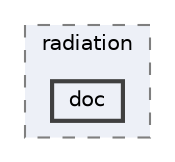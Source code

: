 digraph "src/thermophysicalModels/radiation/doc"
{
 // LATEX_PDF_SIZE
  bgcolor="transparent";
  edge [fontname=Helvetica,fontsize=10,labelfontname=Helvetica,labelfontsize=10];
  node [fontname=Helvetica,fontsize=10,shape=box,height=0.2,width=0.4];
  compound=true
  subgraph clusterdir_372f5e43f50c30dcf3bbe70654c3d27a {
    graph [ bgcolor="#edf0f7", pencolor="grey50", label="radiation", fontname=Helvetica,fontsize=10 style="filled,dashed", URL="dir_372f5e43f50c30dcf3bbe70654c3d27a.html",tooltip=""]
  dir_d265e137a937e8e4eb4597abb396e59b [label="doc", fillcolor="#edf0f7", color="grey25", style="filled,bold", URL="dir_d265e137a937e8e4eb4597abb396e59b.html",tooltip=""];
  }
}
